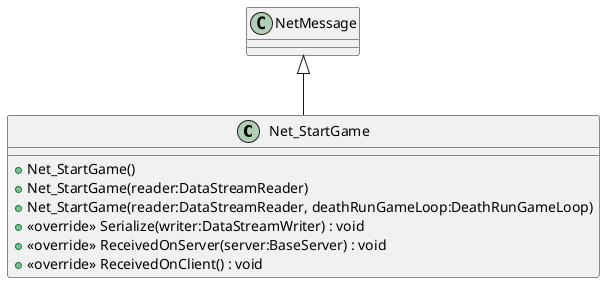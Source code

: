 @startuml
class Net_StartGame {
    + Net_StartGame()
    + Net_StartGame(reader:DataStreamReader)
    + Net_StartGame(reader:DataStreamReader, deathRunGameLoop:DeathRunGameLoop)
    + <<override>> Serialize(writer:DataStreamWriter) : void
    + <<override>> ReceivedOnServer(server:BaseServer) : void
    + <<override>> ReceivedOnClient() : void
}
NetMessage <|-- Net_StartGame
@enduml
